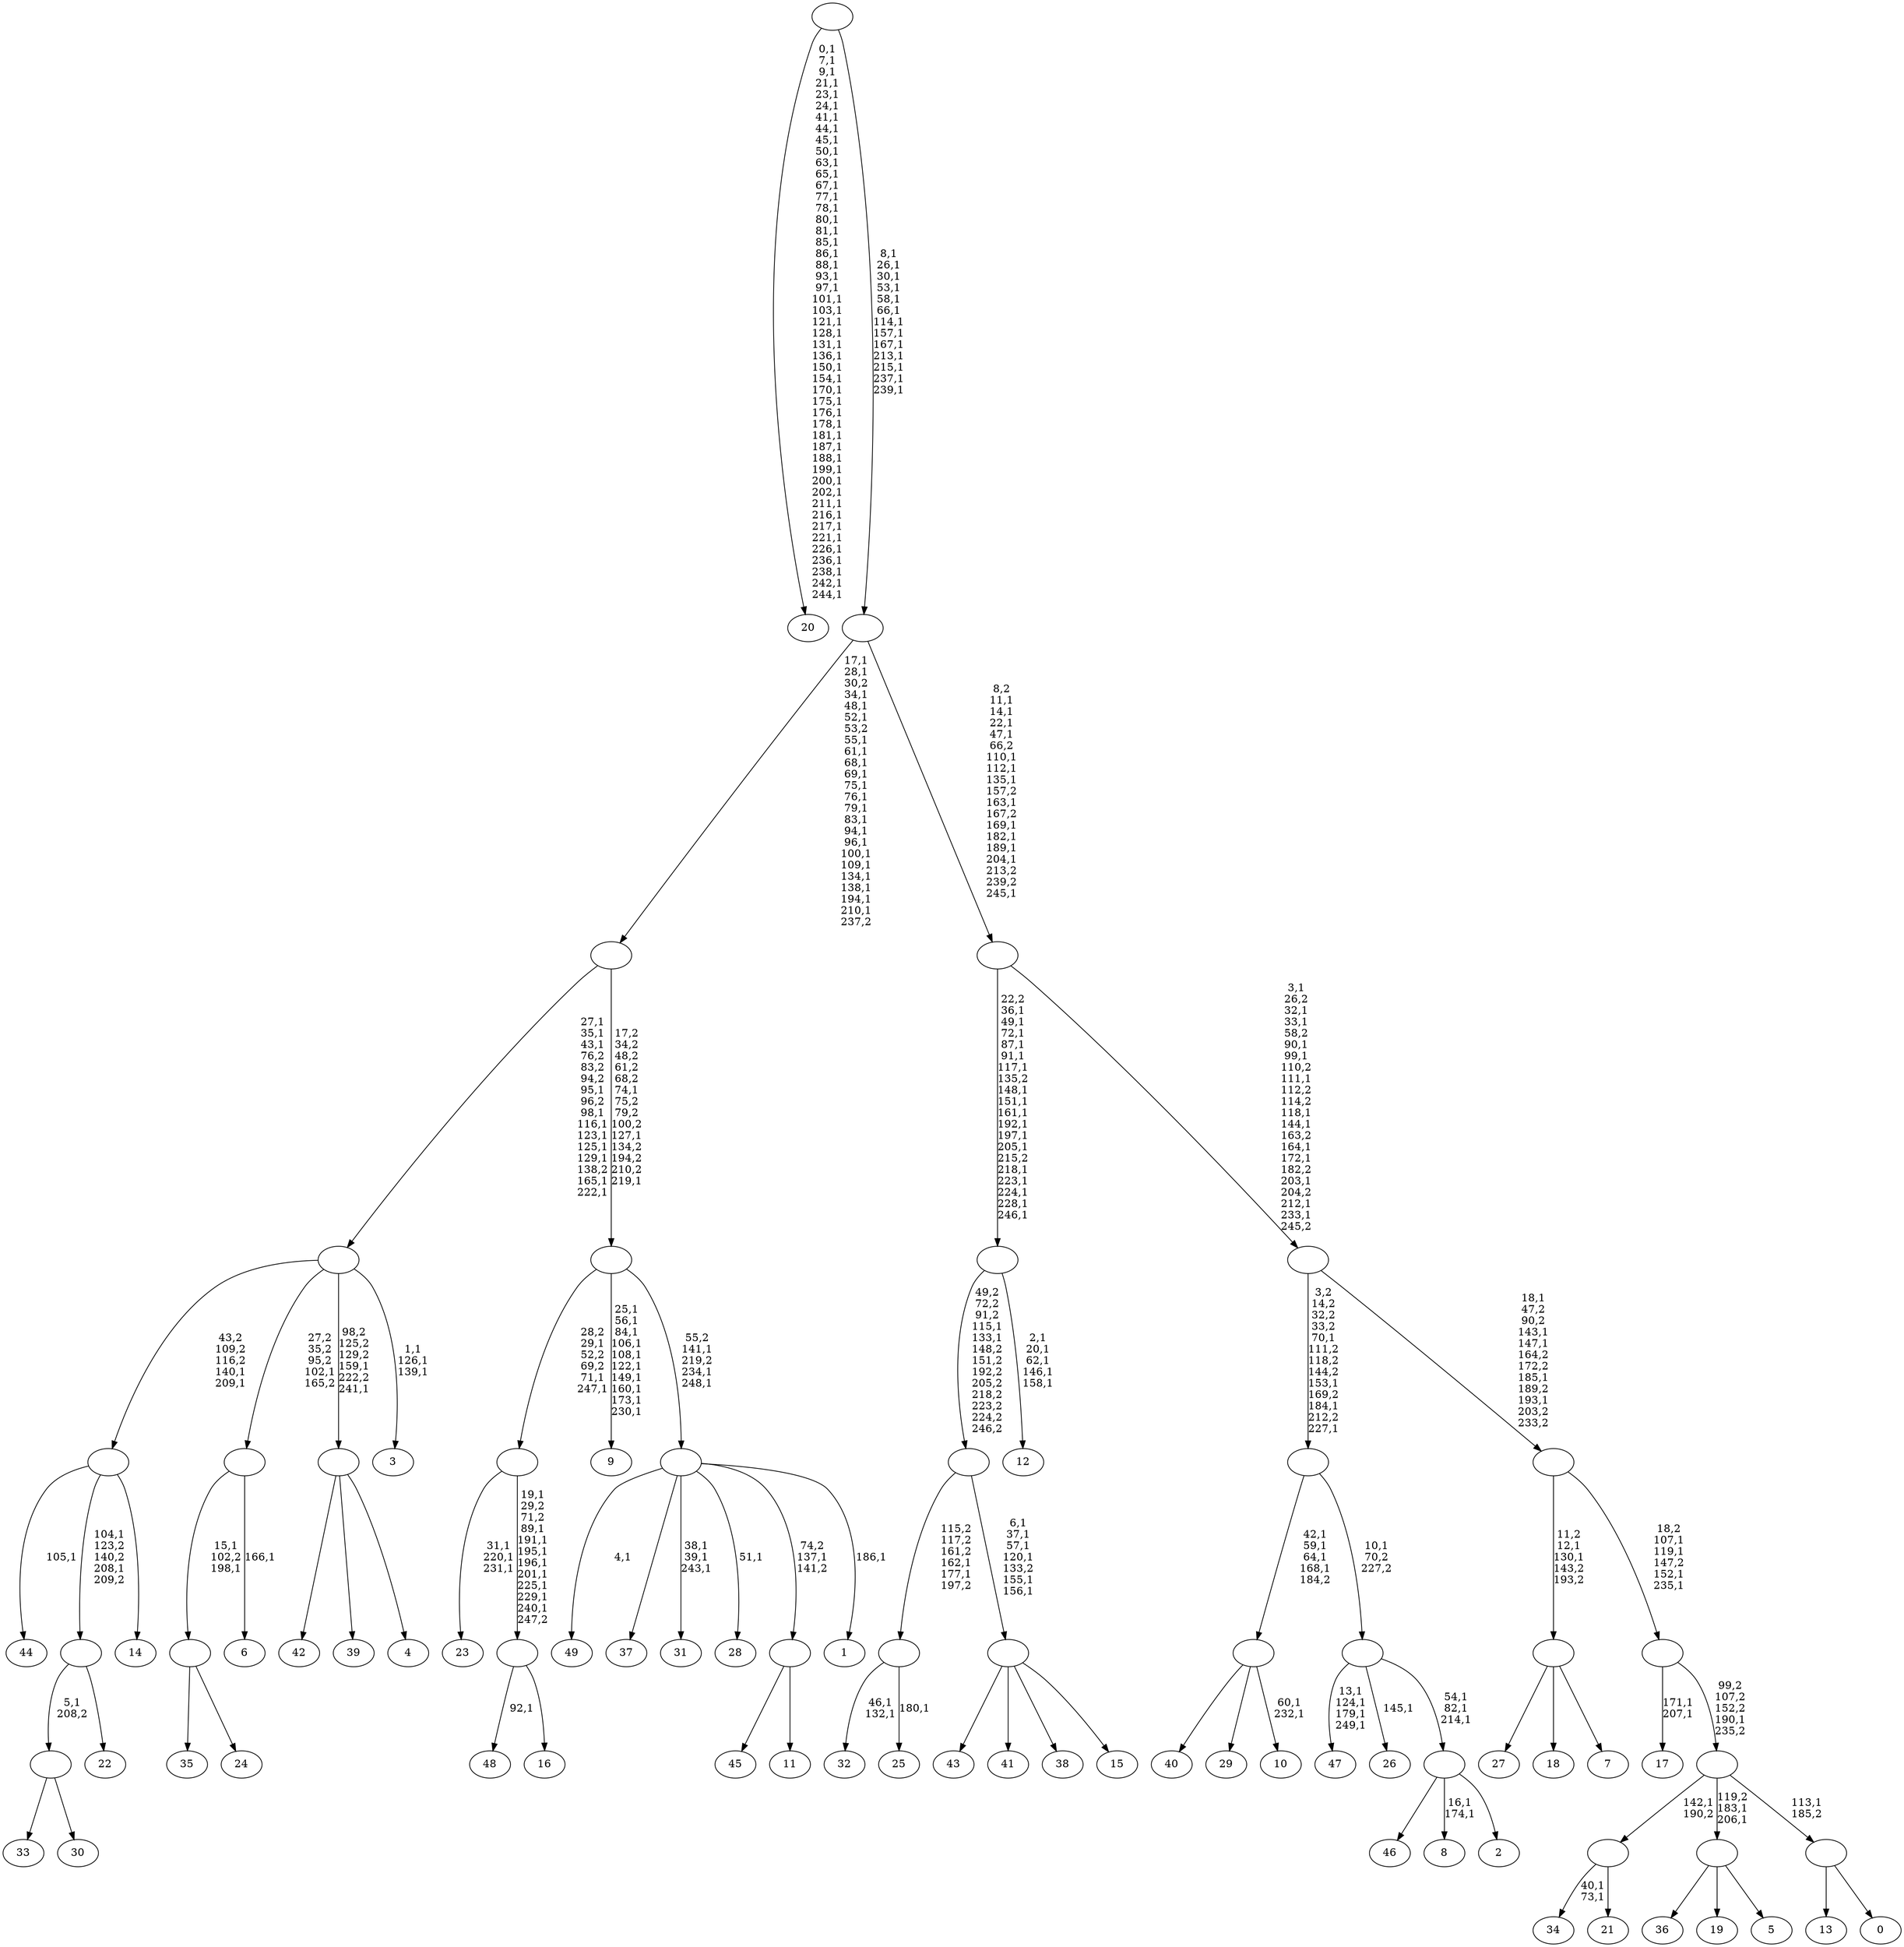 digraph T {
	300 [label="49"]
	298 [label="48"]
	296 [label="47"]
	291 [label="46"]
	290 [label="45"]
	289 [label="44"]
	287 [label="43"]
	286 [label="42"]
	285 [label="41"]
	284 [label="40"]
	283 [label="39"]
	282 [label="38"]
	281 [label="37"]
	280 [label="36"]
	279 [label="35"]
	278 [label="34"]
	275 [label="33"]
	274 [label="32"]
	271 [label="31"]
	267 [label="30"]
	266 [label=""]
	265 [label="29"]
	264 [label="28"]
	262 [label="27"]
	261 [label="26"]
	259 [label="25"]
	257 [label=""]
	255 [label="24"]
	254 [label=""]
	252 [label="23"]
	248 [label="22"]
	247 [label=""]
	245 [label="21"]
	244 [label=""]
	243 [label="20"]
	193 [label="19"]
	192 [label="18"]
	191 [label="17"]
	188 [label="16"]
	187 [label=""]
	178 [label=""]
	175 [label="15"]
	174 [label=""]
	168 [label=""]
	166 [label="14"]
	165 [label=""]
	163 [label="13"]
	162 [label="12"]
	156 [label=""]
	139 [label="11"]
	138 [label=""]
	137 [label="10"]
	134 [label=""]
	130 [label="9"]
	119 [label="8"]
	116 [label="7"]
	115 [label=""]
	113 [label="6"]
	111 [label=""]
	110 [label="5"]
	109 [label=""]
	107 [label="4"]
	106 [label=""]
	104 [label="3"]
	100 [label=""]
	89 [label="2"]
	88 [label=""]
	85 [label=""]
	84 [label=""]
	80 [label="1"]
	78 [label=""]
	75 [label=""]
	72 [label=""]
	51 [label="0"]
	50 [label=""]
	49 [label=""]
	48 [label=""]
	44 [label=""]
	39 [label=""]
	26 [label=""]
	13 [label=""]
	0 [label=""]
	266 -> 275 [label=""]
	266 -> 267 [label=""]
	257 -> 259 [label="180,1"]
	257 -> 274 [label="46,1\n132,1"]
	254 -> 279 [label=""]
	254 -> 255 [label=""]
	247 -> 266 [label="5,1\n208,2"]
	247 -> 248 [label=""]
	244 -> 278 [label="40,1\n73,1"]
	244 -> 245 [label=""]
	187 -> 298 [label="92,1"]
	187 -> 188 [label=""]
	178 -> 187 [label="19,1\n29,2\n71,2\n89,1\n191,1\n195,1\n196,1\n201,1\n225,1\n229,1\n240,1\n247,2"]
	178 -> 252 [label="31,1\n220,1\n231,1"]
	174 -> 287 [label=""]
	174 -> 285 [label=""]
	174 -> 282 [label=""]
	174 -> 175 [label=""]
	168 -> 174 [label="6,1\n37,1\n57,1\n120,1\n133,2\n155,1\n156,1"]
	168 -> 257 [label="115,2\n117,2\n161,2\n162,1\n177,1\n197,2"]
	165 -> 247 [label="104,1\n123,2\n140,2\n208,1\n209,2"]
	165 -> 289 [label="105,1"]
	165 -> 166 [label=""]
	156 -> 162 [label="2,1\n20,1\n62,1\n146,1\n158,1"]
	156 -> 168 [label="49,2\n72,2\n91,2\n115,1\n133,1\n148,2\n151,2\n192,2\n205,2\n218,2\n223,2\n224,2\n246,2"]
	138 -> 290 [label=""]
	138 -> 139 [label=""]
	134 -> 137 [label="60,1\n232,1"]
	134 -> 284 [label=""]
	134 -> 265 [label=""]
	115 -> 262 [label=""]
	115 -> 192 [label=""]
	115 -> 116 [label=""]
	111 -> 113 [label="166,1"]
	111 -> 254 [label="15,1\n102,2\n198,1"]
	109 -> 280 [label=""]
	109 -> 193 [label=""]
	109 -> 110 [label=""]
	106 -> 286 [label=""]
	106 -> 283 [label=""]
	106 -> 107 [label=""]
	100 -> 104 [label="1,1\n126,1\n139,1"]
	100 -> 106 [label="98,2\n125,2\n129,2\n159,1\n222,2\n241,1"]
	100 -> 165 [label="43,2\n109,2\n116,2\n140,1\n209,1"]
	100 -> 111 [label="27,2\n35,2\n95,2\n102,1\n165,2"]
	88 -> 119 [label="16,1\n174,1"]
	88 -> 291 [label=""]
	88 -> 89 [label=""]
	85 -> 88 [label="54,1\n82,1\n214,1"]
	85 -> 261 [label="145,1"]
	85 -> 296 [label="13,1\n124,1\n179,1\n249,1"]
	84 -> 134 [label="42,1\n59,1\n64,1\n168,1\n184,2"]
	84 -> 85 [label="10,1\n70,2\n227,2"]
	78 -> 80 [label="186,1"]
	78 -> 264 [label="51,1"]
	78 -> 271 [label="38,1\n39,1\n243,1"]
	78 -> 300 [label="4,1"]
	78 -> 281 [label=""]
	78 -> 138 [label="74,2\n137,1\n141,2"]
	75 -> 78 [label="55,2\n141,1\n219,2\n234,1\n248,1"]
	75 -> 130 [label="25,1\n56,1\n84,1\n106,1\n108,1\n122,1\n149,1\n160,1\n173,1\n230,1"]
	75 -> 178 [label="28,2\n29,1\n52,2\n69,2\n71,1\n247,1"]
	72 -> 75 [label="17,2\n34,2\n48,2\n61,2\n68,2\n74,1\n75,2\n79,2\n100,2\n127,1\n134,2\n194,2\n210,2\n219,1"]
	72 -> 100 [label="27,1\n35,1\n43,1\n76,2\n83,2\n94,2\n95,1\n96,2\n98,1\n116,1\n123,1\n125,1\n129,1\n138,2\n165,1\n222,1"]
	50 -> 163 [label=""]
	50 -> 51 [label=""]
	49 -> 109 [label="119,2\n183,1\n206,1"]
	49 -> 244 [label="142,1\n190,2"]
	49 -> 50 [label="113,1\n185,2"]
	48 -> 191 [label="171,1\n207,1"]
	48 -> 49 [label="99,2\n107,2\n152,2\n190,1\n235,2"]
	44 -> 48 [label="18,2\n107,1\n119,1\n147,2\n152,1\n235,1"]
	44 -> 115 [label="11,2\n12,1\n130,1\n143,2\n193,2"]
	39 -> 44 [label="18,1\n47,2\n90,2\n143,1\n147,1\n164,2\n172,2\n185,1\n189,2\n193,1\n203,2\n233,2"]
	39 -> 84 [label="3,2\n14,2\n32,2\n33,2\n70,1\n111,2\n118,2\n144,2\n153,1\n169,2\n184,1\n212,2\n227,1"]
	26 -> 39 [label="3,1\n26,2\n32,1\n33,1\n58,2\n90,1\n99,1\n110,2\n111,1\n112,2\n114,2\n118,1\n144,1\n163,2\n164,1\n172,1\n182,2\n203,1\n204,2\n212,1\n233,1\n245,2"]
	26 -> 156 [label="22,2\n36,1\n49,1\n72,1\n87,1\n91,1\n117,1\n135,2\n148,1\n151,1\n161,1\n192,1\n197,1\n205,1\n215,2\n218,1\n223,1\n224,1\n228,1\n246,1"]
	13 -> 26 [label="8,2\n11,1\n14,1\n22,1\n47,1\n66,2\n110,1\n112,1\n135,1\n157,2\n163,1\n167,2\n169,1\n182,1\n189,1\n204,1\n213,2\n239,2\n245,1"]
	13 -> 72 [label="17,1\n28,1\n30,2\n34,1\n48,1\n52,1\n53,2\n55,1\n61,1\n68,1\n69,1\n75,1\n76,1\n79,1\n83,1\n94,1\n96,1\n100,1\n109,1\n134,1\n138,1\n194,1\n210,1\n237,2"]
	0 -> 13 [label="8,1\n26,1\n30,1\n53,1\n58,1\n66,1\n114,1\n157,1\n167,1\n213,1\n215,1\n237,1\n239,1"]
	0 -> 243 [label="0,1\n7,1\n9,1\n21,1\n23,1\n24,1\n41,1\n44,1\n45,1\n50,1\n63,1\n65,1\n67,1\n77,1\n78,1\n80,1\n81,1\n85,1\n86,1\n88,1\n93,1\n97,1\n101,1\n103,1\n121,1\n128,1\n131,1\n136,1\n150,1\n154,1\n170,1\n175,1\n176,1\n178,1\n181,1\n187,1\n188,1\n199,1\n200,1\n202,1\n211,1\n216,1\n217,1\n221,1\n226,1\n236,1\n238,1\n242,1\n244,1"]
}

